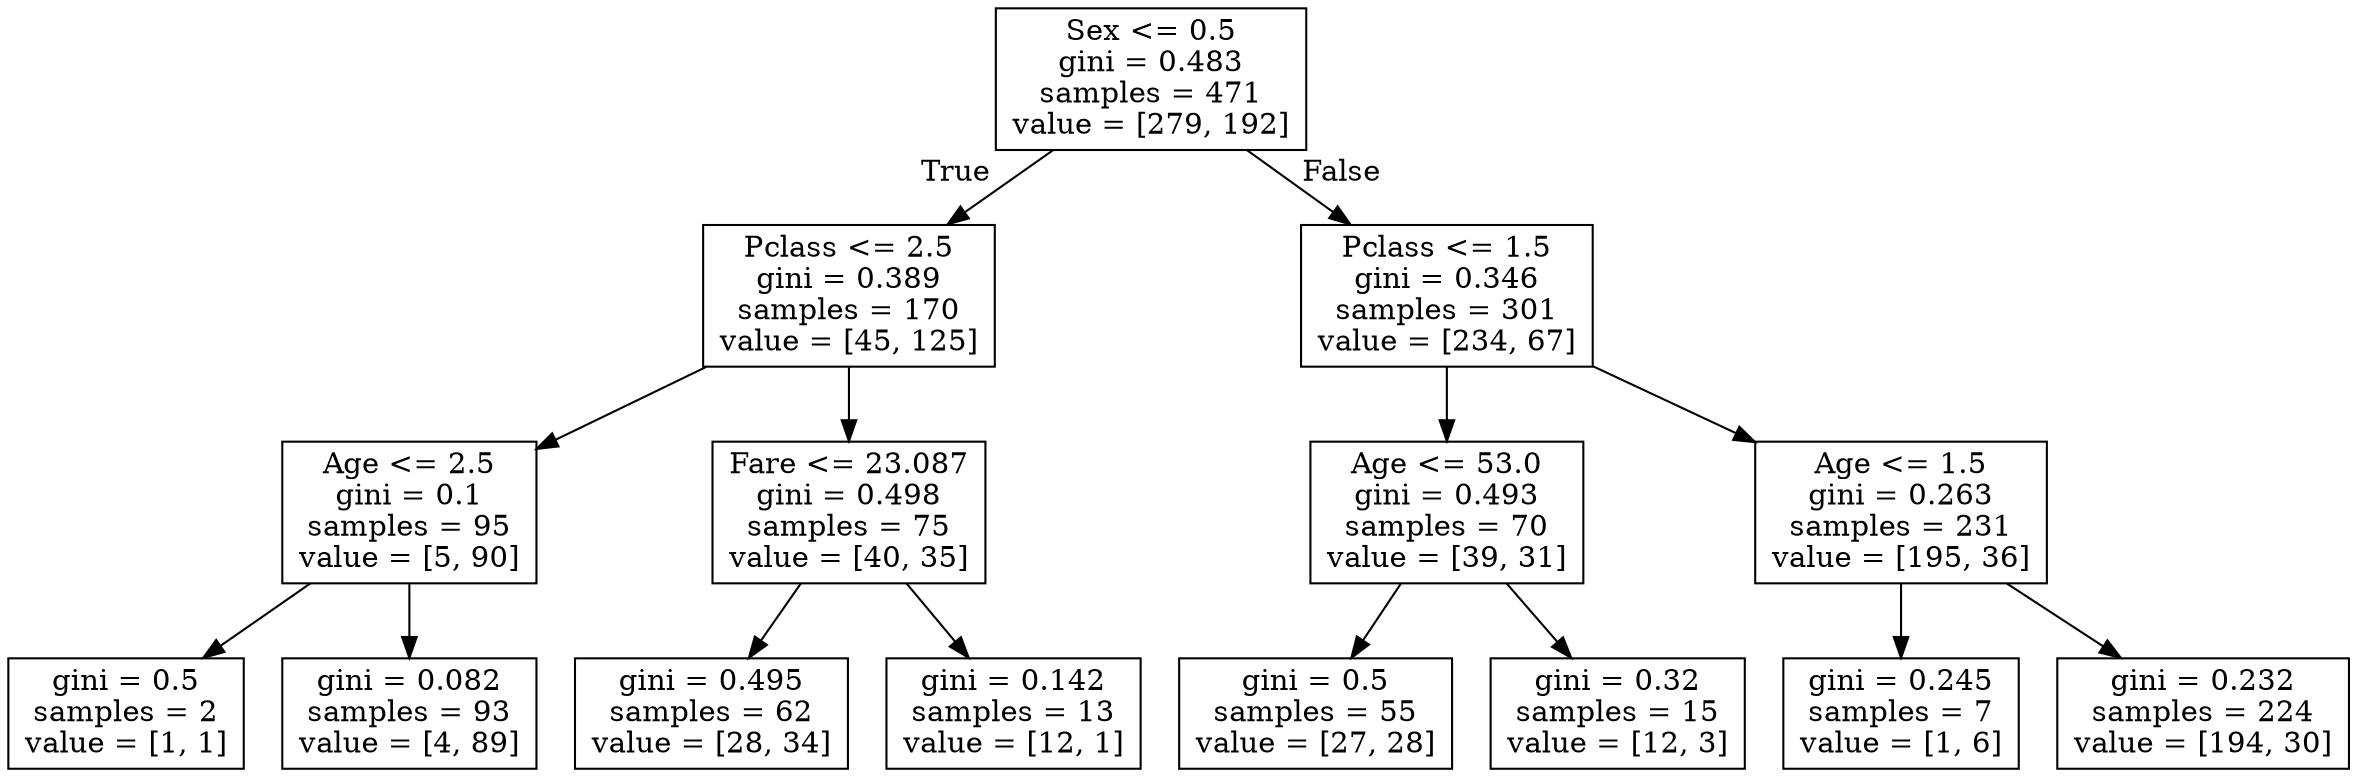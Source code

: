 digraph Tree {
node [shape=box] ;
0 [label="Sex <= 0.5\ngini = 0.483\nsamples = 471\nvalue = [279, 192]"] ;
1 [label="Pclass <= 2.5\ngini = 0.389\nsamples = 170\nvalue = [45, 125]"] ;
0 -> 1 [labeldistance=2.5, labelangle=45, headlabel="True"] ;
2 [label="Age <= 2.5\ngini = 0.1\nsamples = 95\nvalue = [5, 90]"] ;
1 -> 2 ;
3 [label="gini = 0.5\nsamples = 2\nvalue = [1, 1]"] ;
2 -> 3 ;
4 [label="gini = 0.082\nsamples = 93\nvalue = [4, 89]"] ;
2 -> 4 ;
5 [label="Fare <= 23.087\ngini = 0.498\nsamples = 75\nvalue = [40, 35]"] ;
1 -> 5 ;
6 [label="gini = 0.495\nsamples = 62\nvalue = [28, 34]"] ;
5 -> 6 ;
7 [label="gini = 0.142\nsamples = 13\nvalue = [12, 1]"] ;
5 -> 7 ;
8 [label="Pclass <= 1.5\ngini = 0.346\nsamples = 301\nvalue = [234, 67]"] ;
0 -> 8 [labeldistance=2.5, labelangle=-45, headlabel="False"] ;
9 [label="Age <= 53.0\ngini = 0.493\nsamples = 70\nvalue = [39, 31]"] ;
8 -> 9 ;
10 [label="gini = 0.5\nsamples = 55\nvalue = [27, 28]"] ;
9 -> 10 ;
11 [label="gini = 0.32\nsamples = 15\nvalue = [12, 3]"] ;
9 -> 11 ;
12 [label="Age <= 1.5\ngini = 0.263\nsamples = 231\nvalue = [195, 36]"] ;
8 -> 12 ;
13 [label="gini = 0.245\nsamples = 7\nvalue = [1, 6]"] ;
12 -> 13 ;
14 [label="gini = 0.232\nsamples = 224\nvalue = [194, 30]"] ;
12 -> 14 ;
}